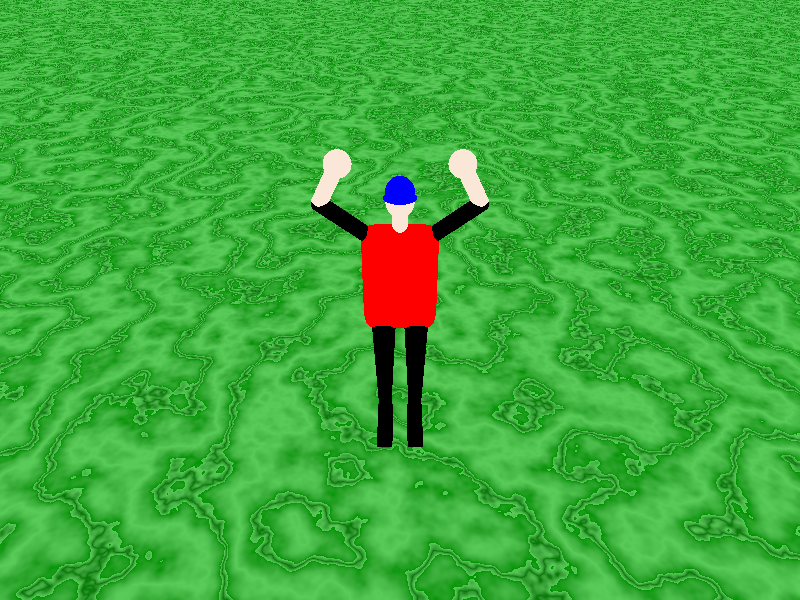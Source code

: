 #version 3.7;
#include "colors.inc"
#include "textures.inc"
#include "stars.inc"

#declare Camera = -3;
#declare Legs = 0.1;
#declare Cloth = Black;
#declare Jump = <0, 0.3*sin(pi*clock), 0>;

// Left Arm
#declare Intersection_Left_Shoulder = <-0.200, 1.450, 0>;
#declare Intersection_Left_Arm = vnormalize(<-4+-sin(2*pi*clock), 3+-sin(2*pi*clock), 0>)*0.300+Intersection_Left_Shoulder;
#declare Left_Hand = vnormalize(<1+0.5*sin(2*pi*clock), 2+sin(2*pi*clock), 0>)*0.250+Intersection_Left_Arm;

//Right Arm
#declare Intersection_Right_Shoulder = <0.200, 1.450, 0>;
#declare Intersection_Right_Arm = vnormalize(<4+sin(2*pi*clock), 3+-sin(2*pi*clock), 0>)*0.300+Intersection_Right_Shoulder;
#declare Right_Hand = vnormalize(<-1-0.5*sin(2*pi*clock), 2+sin(2*pi*clock), 0>)*0.250+Intersection_Right_Arm;

// camera and light
camera {
  //location <-Camera*sin(2*pi*clock), 3, -Camera*cos(2*pi*clock)>
  location <0, 3, -Camera>
  look_at <0, 1, 0>
  right x*image_width/image_height
}

box {
  <25, 0, 25>, <-25, 0, -25>
  texture{
    pigment{ Jade }
  }
}

light_source{
  <10 ,20 ,  0>
  color White
}

sky_sphere{
 pigment{ gradient <0,1,0>
    color_map{
      [0.00 color rgb<0.24,0.32,1> *0.3]
      [0.23 color rgb<0.16,0.32,0.9> *0.9]
      [0.37 color rgb<1,0.1,0> ]
      [0.52 color rgb<1,0.2,0> ]
      [0.70 color rgb<0.36,0.32,1> *0.7 ]
      [0.80 color rgb<0.14,0.32,1> *0.5 ]
      [1.00 color rgb<0.24,0.32,1> *0.3 ]
    }

    scale 2
    rotate <-0.020,0,0>
    translate <0,0.0007,0>
  }
}


union {
  // Cap
  union {
    intersection {
      sphere { <0, 0, 0>, 0.090 scale <0.9, 1, 1.1> }
      box { <0.100, 0, 0.100>, <-0.100, -0.100, -0.100> inverse }

    }
    sphere { <0, 0, 0>, 0.090 scale <1, 0.05, 1> translate <0, 0, 0.060> }

    translate <0, 1.690, 0>
    texture {
      pigment { color Blue }
    }
  }

  // head
  sphere {
    <0, 1.650, 0>, 0.100
    scale <0.8, 1, 1>
    texture{
      pigment{ color Flesh }
    }
  }

  // neck
  cylinder {
    <0, 1.600, 0>, <0, 1.450, 0>, 0.045
    texture{
      pigment{ color Flesh }
    }
  }

  // torus
  superellipsoid{
    <0.25, 1.00>
    scale <0.220, 0.350, 0.120>
    translate <0. 1.150, 0>
    texture{
      pigment{ color Red }
    }
  }

  // right arm
  sphere {
    Intersection_Right_Shoulder, 0.045
    texture {
      pigment { color Cloth }
    }
  }

  cylinder {
    Intersection_Right_Shoulder, Intersection_Right_Arm, 0.045
    texture {
      pigment { color Cloth }
    }
  }

  sphere {
    Intersection_Right_Arm, 0.045
    texture {
      pigment { color Cloth }
    }
  }

  cylinder {
    Intersection_Right_Arm, Right_Hand, 0.045
    texture {
      pigment { color Flesh }
    }
  }

  sphere {
    Right_Hand, 0.075
    texture {
      pigment { color Flesh }
    }
  }

  // left arm
  sphere {
    Intersection_Left_Shoulder, 0.045
    texture {
      pigment{ color Cloth }
    }
  }

  cylinder {
    Intersection_Left_Shoulder, Intersection_Left_Arm, 0.045
    texture {
      pigment { color Cloth }
    }
  }

  sphere {
    Intersection_Left_Arm, 0.045
    texture {
      pigment { color Cloth }
    }
  }

  cylinder {
    Intersection_Left_Arm, Left_Hand, 0.045
    texture {
      pigment { color Flesh }
    }
  }

  sphere {
    Left_Hand, 0.075
    texture {
      pigment { color Flesh }
    }
  }

  // right leg
  cone {
    <-Legs, 0.850, 0>, 0.075, <-Legs, 0.100, 0>, 0.040
    texture{
      pigment{ color Cloth }
    }
  }

  prism {
    0, 0.100, 6,
    <0, 0>,
    <0, 0.300>,
    <0.050, 0.300>,
    <0.100, 0.100>,
    <0.100, 0>,
    <0, 0>
    texture{
      pigment{ color Cloth }
    }
    rotate <0, 0, 90>
    translate <Legs+0.050, 0, -0.050>
  }

  // left leg
  cone {
    <Legs, 0.850, 0>, 0.075, <Legs, 0.100, 0>, 0.040
    texture{
      pigment{ color Cloth }
    }
  }

  prism {
    0, 0.100, 6,
    <0, 0>,
    <0, 0.300>,
    <0.050, 0.300>,
    <0.100, 0.100>,
    <0.100, 0>,
    <0, 0>
    texture{
      pigment{ color Cloth }
    }
    rotate <0, 0, 90>
    translate <-Legs+0.050, 0, -0.050>
  }

  translate Jump
}
